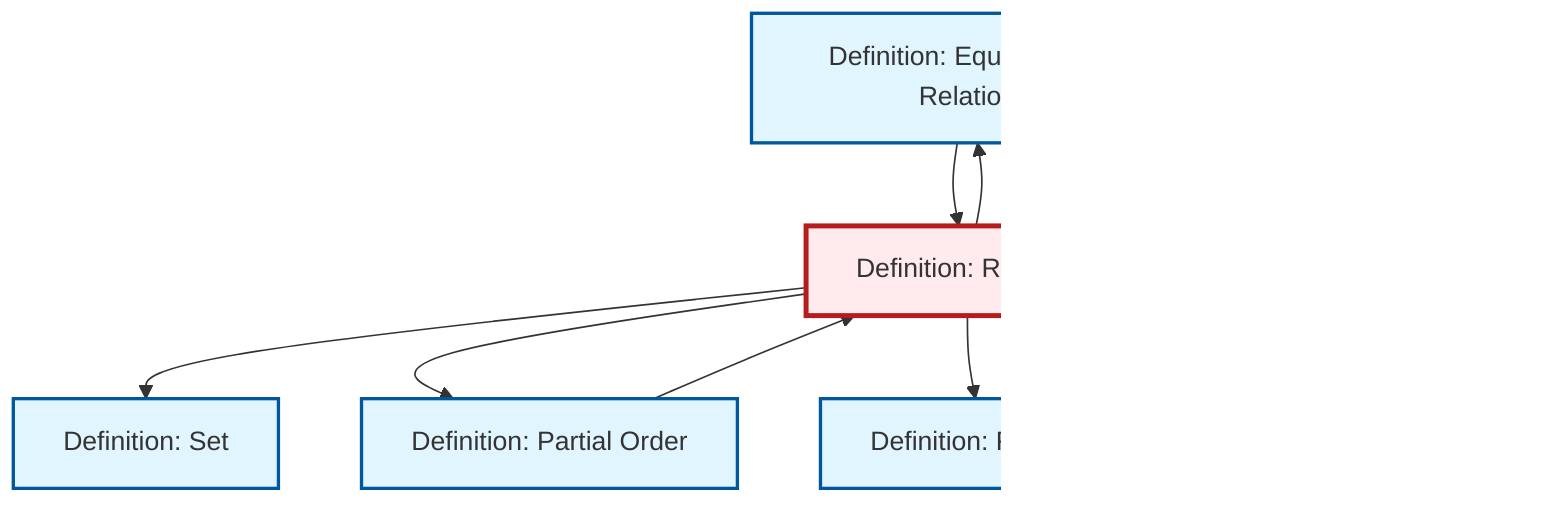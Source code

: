 graph TD
    classDef definition fill:#e1f5fe,stroke:#01579b,stroke-width:2px
    classDef theorem fill:#f3e5f5,stroke:#4a148c,stroke-width:2px
    classDef axiom fill:#fff3e0,stroke:#e65100,stroke-width:2px
    classDef example fill:#e8f5e9,stroke:#1b5e20,stroke-width:2px
    classDef current fill:#ffebee,stroke:#b71c1c,stroke-width:3px
    def-set["Definition: Set"]:::definition
    def-equivalence-relation["Definition: Equivalence Relation"]:::definition
    def-subset["Definition: Subset"]:::definition
    def-relation["Definition: Relation"]:::definition
    def-function["Definition: Function"]:::definition
    def-partial-order["Definition: Partial Order"]:::definition
    def-relation --> def-set
    def-relation --> def-equivalence-relation
    def-subset --> def-relation
    def-relation --> def-partial-order
    def-relation --> def-function
    def-equivalence-relation --> def-relation
    def-relation --> def-subset
    def-partial-order --> def-relation
    def-function --> def-relation
    class def-relation current